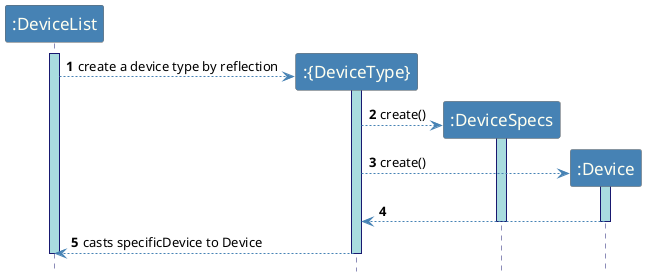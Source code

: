 @startuml
autonumber
hidefootbox


skinparam sequence {
	ArrowColor SteelBlue
	ActorBorderColor Dimgray
	LifeLineBorderColor MidnightBlue
	LifeLineBackgroundColor #A9DCDF

	ParticipantBorderColor Dimgray
	ParticipantBackgroundColor SteelBlue
	ParticipantFontName Calibri Bold
	ParticipantFontSize 17
	ParticipantFontColor Ivory

	ActorBackgroundColor SteelBlue
	ActorFontColor MidnightBlue
	ActorFontSize 17
	ActorFontName Aapex

}

skinparam note {
BorderColor SteelBlue
}


activate ":DeviceList"

create ":{DeviceType}"
":DeviceList" --> ":{DeviceType}" : create a device type by reflection

activate ":{DeviceType}"
create ":DeviceSpecs"
":{DeviceType}" --> ":DeviceSpecs" : create()
activate ":DeviceSpecs"

create ":Device"

":{DeviceType}" --> ":Device" : create()
activate ":Device"

":{DeviceType}" <-- ":Device" :
deactivate ":Device"
deactivate


":{DeviceType}" --> ":DeviceList" : casts specificDevice to Device
deactivate ":{DeviceType}"


deactivate ":DeviceList"


@enduml